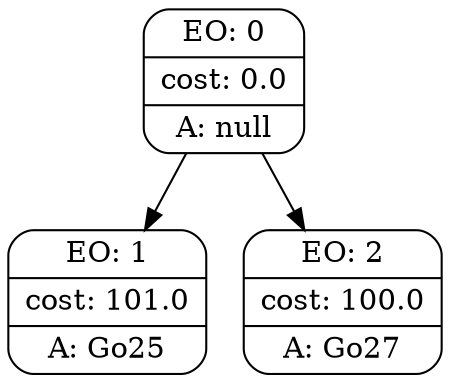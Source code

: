 digraph g {
node [shape = Mrecord];
nodo0[label="{EO: 0|cost: 0.0|A: null}"]
nodo1[label="{EO: 1|cost: 101.0|A: Go25}"]

nodo0 -> nodo1;
nodo2[label="{EO: 2|cost: 100.0|A: Go27}"]

nodo0 -> nodo2;


}